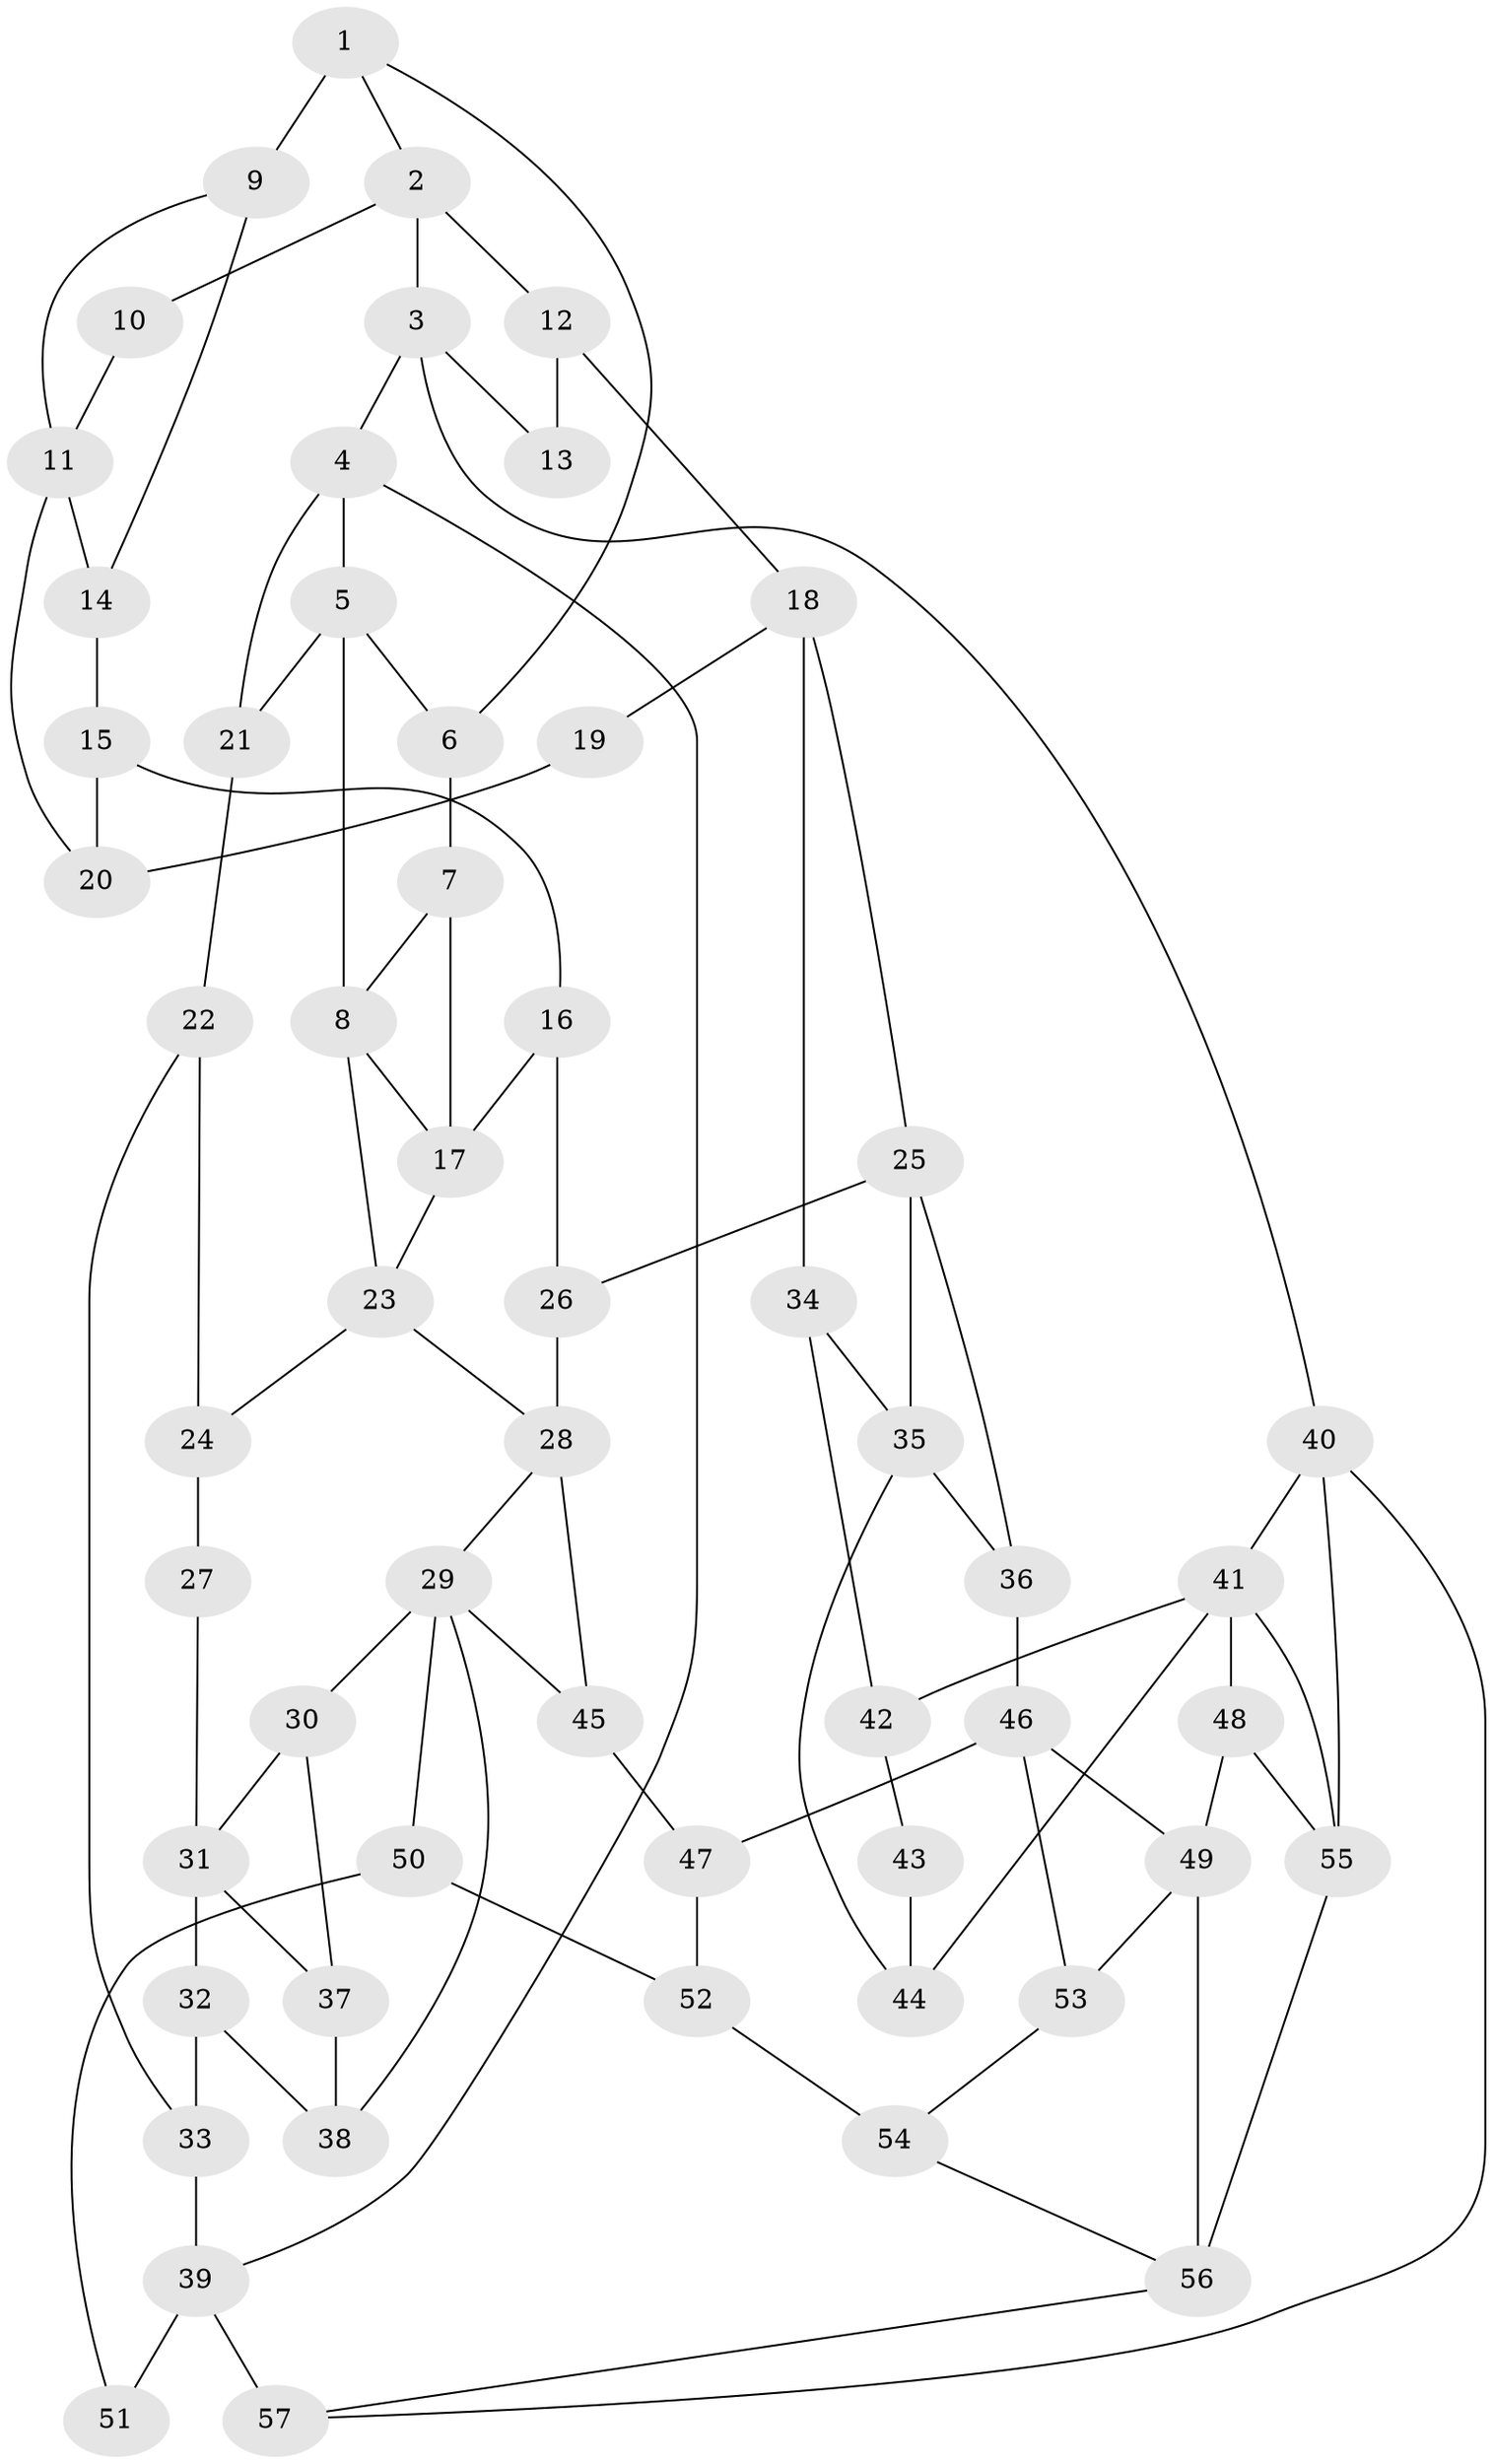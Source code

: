 // original degree distribution, {3: 0.03546099290780142, 4: 0.2198581560283688, 6: 0.24113475177304963, 5: 0.5035460992907801}
// Generated by graph-tools (version 1.1) at 2025/54/03/04/25 22:54:27]
// undirected, 57 vertices, 94 edges
graph export_dot {
  node [color=gray90,style=filled];
  1;
  2;
  3;
  4;
  5;
  6;
  7;
  8;
  9;
  10;
  11;
  12;
  13;
  14;
  15;
  16;
  17;
  18;
  19;
  20;
  21;
  22;
  23;
  24;
  25;
  26;
  27;
  28;
  29;
  30;
  31;
  32;
  33;
  34;
  35;
  36;
  37;
  38;
  39;
  40;
  41;
  42;
  43;
  44;
  45;
  46;
  47;
  48;
  49;
  50;
  51;
  52;
  53;
  54;
  55;
  56;
  57;
  1 -- 2 [weight=1.0];
  1 -- 6 [weight=1.0];
  1 -- 9 [weight=2.0];
  2 -- 3 [weight=1.0];
  2 -- 10 [weight=1.0];
  2 -- 12 [weight=2.0];
  3 -- 4 [weight=1.0];
  3 -- 13 [weight=1.0];
  3 -- 40 [weight=1.0];
  4 -- 5 [weight=1.0];
  4 -- 21 [weight=1.0];
  4 -- 39 [weight=1.0];
  5 -- 6 [weight=1.0];
  5 -- 8 [weight=1.0];
  5 -- 21 [weight=1.0];
  6 -- 7 [weight=1.0];
  7 -- 8 [weight=1.0];
  7 -- 17 [weight=1.0];
  8 -- 17 [weight=1.0];
  8 -- 23 [weight=1.0];
  9 -- 11 [weight=1.0];
  9 -- 14 [weight=1.0];
  10 -- 11 [weight=2.0];
  11 -- 14 [weight=1.0];
  11 -- 20 [weight=2.0];
  12 -- 13 [weight=2.0];
  12 -- 18 [weight=2.0];
  14 -- 15 [weight=1.0];
  15 -- 16 [weight=2.0];
  15 -- 20 [weight=1.0];
  16 -- 17 [weight=2.0];
  16 -- 26 [weight=2.0];
  17 -- 23 [weight=1.0];
  18 -- 19 [weight=1.0];
  18 -- 25 [weight=1.0];
  18 -- 34 [weight=1.0];
  19 -- 20 [weight=2.0];
  21 -- 22 [weight=2.0];
  22 -- 24 [weight=1.0];
  22 -- 33 [weight=1.0];
  23 -- 24 [weight=1.0];
  23 -- 28 [weight=1.0];
  24 -- 27 [weight=2.0];
  25 -- 26 [weight=2.0];
  25 -- 35 [weight=1.0];
  25 -- 36 [weight=1.0];
  26 -- 28 [weight=2.0];
  27 -- 31 [weight=2.0];
  28 -- 29 [weight=1.0];
  28 -- 45 [weight=1.0];
  29 -- 30 [weight=1.0];
  29 -- 38 [weight=1.0];
  29 -- 45 [weight=1.0];
  29 -- 50 [weight=2.0];
  30 -- 31 [weight=1.0];
  30 -- 37 [weight=1.0];
  31 -- 32 [weight=1.0];
  31 -- 37 [weight=1.0];
  32 -- 33 [weight=2.0];
  32 -- 38 [weight=1.0];
  33 -- 39 [weight=2.0];
  34 -- 35 [weight=1.0];
  34 -- 42 [weight=1.0];
  35 -- 36 [weight=1.0];
  35 -- 44 [weight=1.0];
  36 -- 46 [weight=1.0];
  37 -- 38 [weight=2.0];
  39 -- 51 [weight=2.0];
  39 -- 57 [weight=2.0];
  40 -- 41 [weight=1.0];
  40 -- 55 [weight=1.0];
  40 -- 57 [weight=1.0];
  41 -- 42 [weight=1.0];
  41 -- 44 [weight=1.0];
  41 -- 48 [weight=1.0];
  41 -- 55 [weight=1.0];
  42 -- 43 [weight=1.0];
  43 -- 44 [weight=1.0];
  45 -- 47 [weight=1.0];
  46 -- 47 [weight=1.0];
  46 -- 49 [weight=1.0];
  46 -- 53 [weight=1.0];
  47 -- 52 [weight=2.0];
  48 -- 49 [weight=1.0];
  48 -- 55 [weight=2.0];
  49 -- 53 [weight=2.0];
  49 -- 56 [weight=1.0];
  50 -- 51 [weight=2.0];
  50 -- 52 [weight=2.0];
  52 -- 54 [weight=2.0];
  53 -- 54 [weight=1.0];
  54 -- 56 [weight=1.0];
  55 -- 56 [weight=2.0];
  56 -- 57 [weight=1.0];
}
